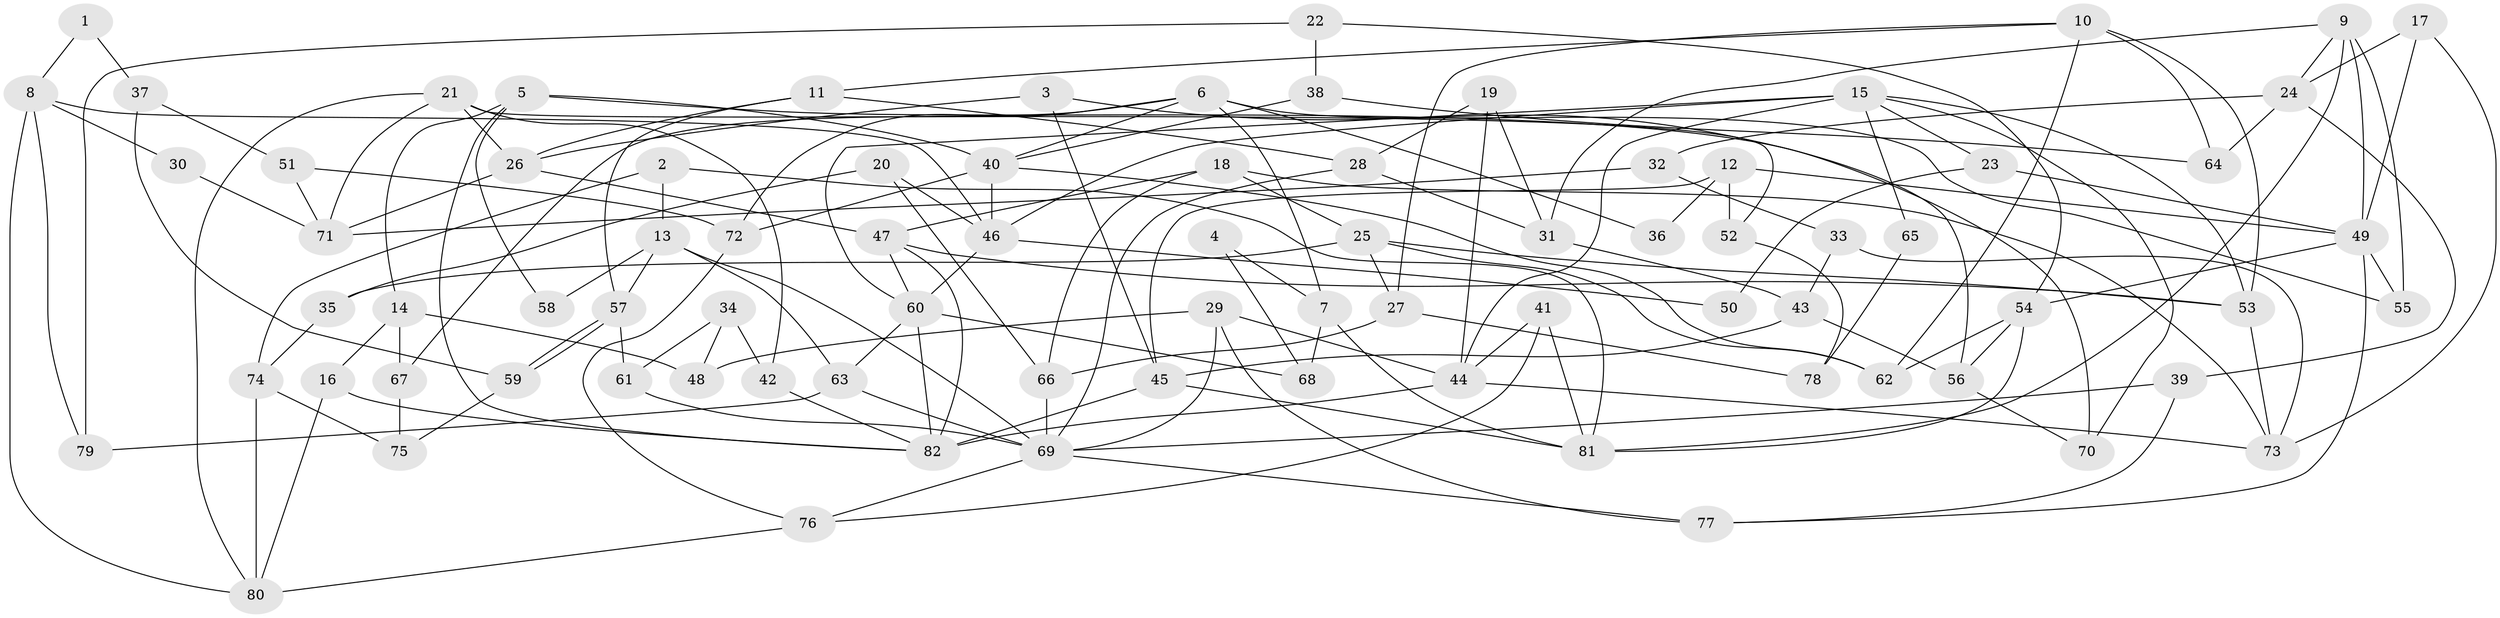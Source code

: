 // Generated by graph-tools (version 1.1) at 2025/14/03/09/25 04:14:57]
// undirected, 82 vertices, 164 edges
graph export_dot {
graph [start="1"]
  node [color=gray90,style=filled];
  1;
  2;
  3;
  4;
  5;
  6;
  7;
  8;
  9;
  10;
  11;
  12;
  13;
  14;
  15;
  16;
  17;
  18;
  19;
  20;
  21;
  22;
  23;
  24;
  25;
  26;
  27;
  28;
  29;
  30;
  31;
  32;
  33;
  34;
  35;
  36;
  37;
  38;
  39;
  40;
  41;
  42;
  43;
  44;
  45;
  46;
  47;
  48;
  49;
  50;
  51;
  52;
  53;
  54;
  55;
  56;
  57;
  58;
  59;
  60;
  61;
  62;
  63;
  64;
  65;
  66;
  67;
  68;
  69;
  70;
  71;
  72;
  73;
  74;
  75;
  76;
  77;
  78;
  79;
  80;
  81;
  82;
  1 -- 37;
  1 -- 8;
  2 -- 74;
  2 -- 13;
  2 -- 81;
  3 -- 56;
  3 -- 26;
  3 -- 45;
  4 -- 68;
  4 -- 7;
  5 -- 82;
  5 -- 40;
  5 -- 14;
  5 -- 58;
  5 -- 70;
  6 -- 40;
  6 -- 72;
  6 -- 7;
  6 -- 36;
  6 -- 55;
  6 -- 67;
  7 -- 81;
  7 -- 68;
  8 -- 46;
  8 -- 80;
  8 -- 30;
  8 -- 79;
  9 -- 49;
  9 -- 24;
  9 -- 31;
  9 -- 55;
  9 -- 81;
  10 -- 11;
  10 -- 53;
  10 -- 27;
  10 -- 62;
  10 -- 64;
  11 -- 28;
  11 -- 26;
  11 -- 57;
  12 -- 49;
  12 -- 45;
  12 -- 36;
  12 -- 52;
  13 -- 57;
  13 -- 69;
  13 -- 58;
  13 -- 63;
  14 -- 16;
  14 -- 48;
  14 -- 67;
  15 -- 46;
  15 -- 44;
  15 -- 23;
  15 -- 53;
  15 -- 60;
  15 -- 65;
  15 -- 70;
  16 -- 80;
  16 -- 82;
  17 -- 73;
  17 -- 49;
  17 -- 24;
  18 -- 25;
  18 -- 47;
  18 -- 66;
  18 -- 73;
  19 -- 44;
  19 -- 31;
  19 -- 28;
  20 -- 66;
  20 -- 46;
  20 -- 35;
  21 -- 42;
  21 -- 71;
  21 -- 26;
  21 -- 52;
  21 -- 80;
  22 -- 79;
  22 -- 54;
  22 -- 38;
  23 -- 49;
  23 -- 50;
  24 -- 39;
  24 -- 32;
  24 -- 64;
  25 -- 62;
  25 -- 53;
  25 -- 27;
  25 -- 35;
  26 -- 47;
  26 -- 71;
  27 -- 66;
  27 -- 78;
  28 -- 69;
  28 -- 31;
  29 -- 77;
  29 -- 69;
  29 -- 44;
  29 -- 48;
  30 -- 71;
  31 -- 43;
  32 -- 33;
  32 -- 71;
  33 -- 73;
  33 -- 43;
  34 -- 48;
  34 -- 61;
  34 -- 42;
  35 -- 74;
  37 -- 51;
  37 -- 59;
  38 -- 64;
  38 -- 40;
  39 -- 69;
  39 -- 77;
  40 -- 62;
  40 -- 46;
  40 -- 72;
  41 -- 44;
  41 -- 81;
  41 -- 76;
  42 -- 82;
  43 -- 45;
  43 -- 56;
  44 -- 82;
  44 -- 73;
  45 -- 81;
  45 -- 82;
  46 -- 60;
  46 -- 50;
  47 -- 82;
  47 -- 53;
  47 -- 60;
  49 -- 54;
  49 -- 55;
  49 -- 77;
  51 -- 71;
  51 -- 72;
  52 -- 78;
  53 -- 73;
  54 -- 56;
  54 -- 81;
  54 -- 62;
  56 -- 70;
  57 -- 59;
  57 -- 59;
  57 -- 61;
  59 -- 75;
  60 -- 63;
  60 -- 68;
  60 -- 82;
  61 -- 69;
  63 -- 69;
  63 -- 79;
  65 -- 78;
  66 -- 69;
  67 -- 75;
  69 -- 76;
  69 -- 77;
  72 -- 76;
  74 -- 80;
  74 -- 75;
  76 -- 80;
}
